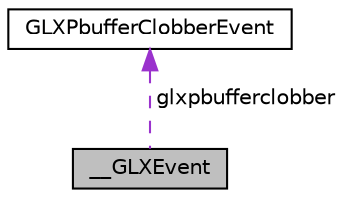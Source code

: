digraph "__GLXEvent"
{
  edge [fontname="Helvetica",fontsize="10",labelfontname="Helvetica",labelfontsize="10"];
  node [fontname="Helvetica",fontsize="10",shape=record];
  Node1 [label="__GLXEvent",height=0.2,width=0.4,color="black", fillcolor="grey75", style="filled", fontcolor="black"];
  Node2 -> Node1 [dir="back",color="darkorchid3",fontsize="10",style="dashed",label=" glxpbufferclobber" ,fontname="Helvetica"];
  Node2 [label="GLXPbufferClobberEvent",height=0.2,width=0.4,color="black", fillcolor="white", style="filled",URL="$struct_g_l_x_pbuffer_clobber_event.html"];
}
